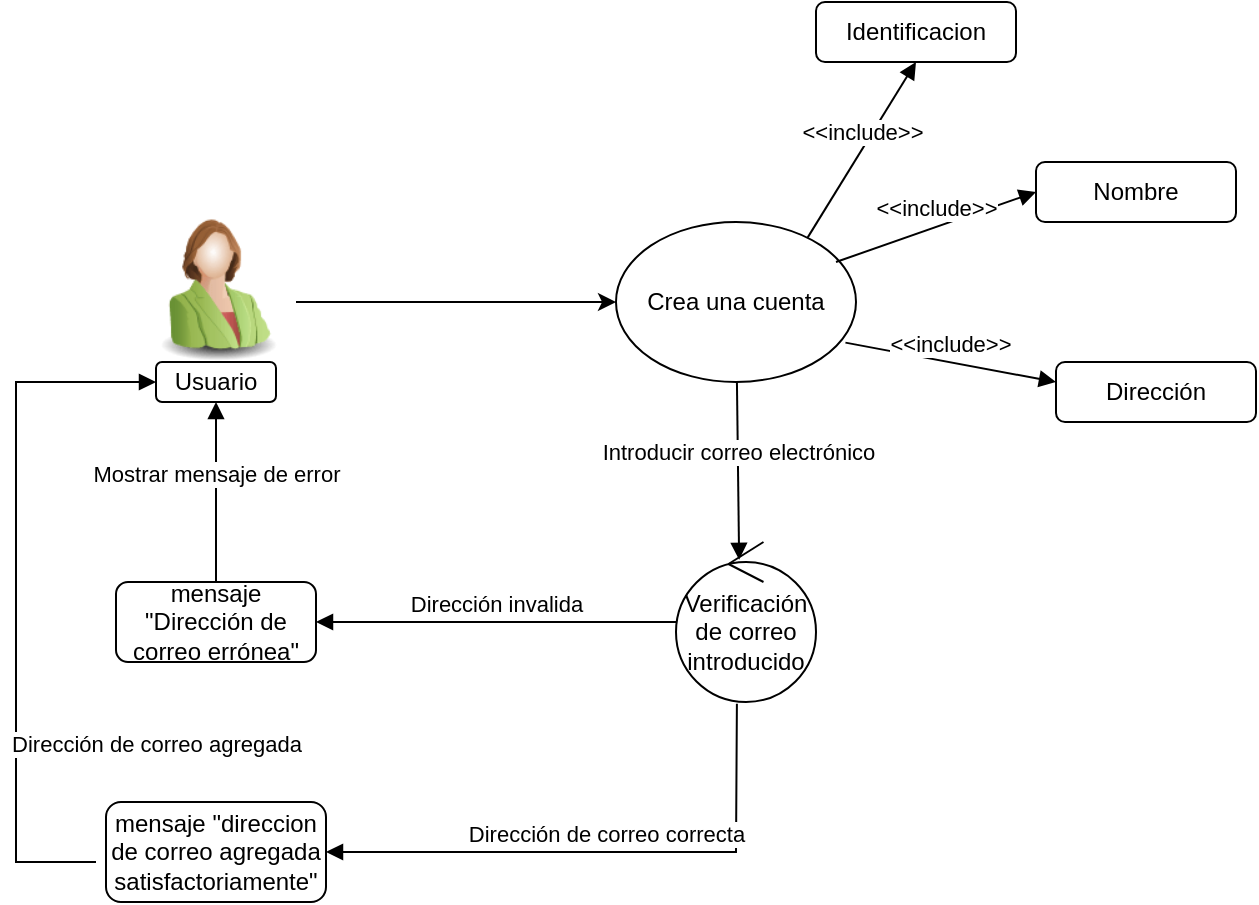<mxfile version="25.0.3">
  <diagram name="Página-1" id="kcKndP4V5sOIiSxYLitJ">
    <mxGraphModel dx="819" dy="446" grid="1" gridSize="10" guides="1" tooltips="1" connect="1" arrows="1" fold="1" page="1" pageScale="1" pageWidth="827" pageHeight="1169" math="0" shadow="0">
      <root>
        <mxCell id="0" />
        <mxCell id="1" parent="0" />
        <mxCell id="CUEC2AathYNSMgdP-rtz-1" value="" style="image;html=1;image=img/lib/clip_art/people/Suit_Woman_Green_128x128.png" vertex="1" parent="1">
          <mxGeometry x="100" y="350" width="80" height="80" as="geometry" />
        </mxCell>
        <mxCell id="CUEC2AathYNSMgdP-rtz-2" value="Usuario" style="rounded=1;whiteSpace=wrap;html=1;" vertex="1" parent="1">
          <mxGeometry x="110" y="430" width="60" height="20" as="geometry" />
        </mxCell>
        <mxCell id="CUEC2AathYNSMgdP-rtz-5" value="Crea una cuenta" style="ellipse;whiteSpace=wrap;html=1;" vertex="1" parent="1">
          <mxGeometry x="340" y="360" width="120" height="80" as="geometry" />
        </mxCell>
        <mxCell id="CUEC2AathYNSMgdP-rtz-6" value="" style="endArrow=classic;html=1;rounded=0;entryX=0;entryY=0.5;entryDx=0;entryDy=0;" edge="1" parent="1" target="CUEC2AathYNSMgdP-rtz-5">
          <mxGeometry width="50" height="50" relative="1" as="geometry">
            <mxPoint x="180" y="400" as="sourcePoint" />
            <mxPoint x="230" y="350" as="targetPoint" />
          </mxGeometry>
        </mxCell>
        <mxCell id="CUEC2AathYNSMgdP-rtz-7" value="&amp;lt;&amp;lt;include&amp;gt;&amp;gt;" style="html=1;verticalAlign=bottom;endArrow=block;curved=0;rounded=0;exitX=0.799;exitY=0.096;exitDx=0;exitDy=0;exitPerimeter=0;" edge="1" parent="1" source="CUEC2AathYNSMgdP-rtz-5">
          <mxGeometry width="80" relative="1" as="geometry">
            <mxPoint x="450" y="370" as="sourcePoint" />
            <mxPoint x="490" y="280" as="targetPoint" />
          </mxGeometry>
        </mxCell>
        <mxCell id="CUEC2AathYNSMgdP-rtz-8" value="Identificacion" style="rounded=1;whiteSpace=wrap;html=1;" vertex="1" parent="1">
          <mxGeometry x="440" y="250" width="100" height="30" as="geometry" />
        </mxCell>
        <mxCell id="CUEC2AathYNSMgdP-rtz-9" value="Nombre" style="rounded=1;whiteSpace=wrap;html=1;" vertex="1" parent="1">
          <mxGeometry x="550" y="330" width="100" height="30" as="geometry" />
        </mxCell>
        <mxCell id="CUEC2AathYNSMgdP-rtz-10" value="&amp;lt;&amp;lt;include&amp;gt;&amp;gt;" style="html=1;verticalAlign=bottom;endArrow=block;curved=0;rounded=0;entryX=0;entryY=0.5;entryDx=0;entryDy=0;" edge="1" parent="1" target="CUEC2AathYNSMgdP-rtz-9">
          <mxGeometry width="80" relative="1" as="geometry">
            <mxPoint x="450" y="380" as="sourcePoint" />
            <mxPoint x="530" y="380" as="targetPoint" />
          </mxGeometry>
        </mxCell>
        <mxCell id="CUEC2AathYNSMgdP-rtz-11" value="&amp;lt;&amp;lt;include&amp;gt;&amp;gt;" style="html=1;verticalAlign=bottom;endArrow=block;curved=0;rounded=0;exitX=0.956;exitY=0.754;exitDx=0;exitDy=0;exitPerimeter=0;" edge="1" parent="1" source="CUEC2AathYNSMgdP-rtz-5">
          <mxGeometry width="80" relative="1" as="geometry">
            <mxPoint x="450" y="430" as="sourcePoint" />
            <mxPoint x="560" y="440" as="targetPoint" />
          </mxGeometry>
        </mxCell>
        <mxCell id="CUEC2AathYNSMgdP-rtz-12" value="Dirección" style="rounded=1;whiteSpace=wrap;html=1;" vertex="1" parent="1">
          <mxGeometry x="560" y="430" width="100" height="30" as="geometry" />
        </mxCell>
        <mxCell id="CUEC2AathYNSMgdP-rtz-13" value="Introducir correo electrónico" style="html=1;verticalAlign=bottom;endArrow=block;curved=0;rounded=0;entryX=0.451;entryY=0.111;entryDx=0;entryDy=0;entryPerimeter=0;" edge="1" parent="1" source="CUEC2AathYNSMgdP-rtz-5" target="CUEC2AathYNSMgdP-rtz-15">
          <mxGeometry width="80" relative="1" as="geometry">
            <mxPoint x="400" y="450" as="sourcePoint" />
            <mxPoint x="402.143" y="530" as="targetPoint" />
          </mxGeometry>
        </mxCell>
        <mxCell id="CUEC2AathYNSMgdP-rtz-15" value="Verificación de correo introducido" style="ellipse;shape=umlControl;whiteSpace=wrap;html=1;" vertex="1" parent="1">
          <mxGeometry x="370" y="520" width="70" height="80" as="geometry" />
        </mxCell>
        <mxCell id="CUEC2AathYNSMgdP-rtz-17" value="Dirección invalida" style="html=1;verticalAlign=bottom;endArrow=block;curved=0;rounded=0;exitX=0;exitY=0.5;exitDx=0;exitDy=0;exitPerimeter=0;" edge="1" parent="1" source="CUEC2AathYNSMgdP-rtz-15" target="CUEC2AathYNSMgdP-rtz-18">
          <mxGeometry width="80" relative="1" as="geometry">
            <mxPoint x="370" y="630" as="sourcePoint" />
            <mxPoint x="280" y="560" as="targetPoint" />
          </mxGeometry>
        </mxCell>
        <mxCell id="CUEC2AathYNSMgdP-rtz-18" value="mensaje &quot;Dirección de correo errónea&quot;" style="rounded=1;whiteSpace=wrap;html=1;" vertex="1" parent="1">
          <mxGeometry x="90" y="540" width="100" height="40" as="geometry" />
        </mxCell>
        <mxCell id="CUEC2AathYNSMgdP-rtz-20" value="Mostrar mensaje de error" style="html=1;verticalAlign=bottom;endArrow=block;curved=0;rounded=0;exitX=0.5;exitY=0;exitDx=0;exitDy=0;entryX=0.5;entryY=1;entryDx=0;entryDy=0;" edge="1" parent="1" source="CUEC2AathYNSMgdP-rtz-18" target="CUEC2AathYNSMgdP-rtz-2">
          <mxGeometry width="80" relative="1" as="geometry">
            <mxPoint x="400" y="680" as="sourcePoint" />
            <mxPoint x="190" y="570" as="targetPoint" />
            <Array as="points">
              <mxPoint x="140" y="480" />
            </Array>
          </mxGeometry>
        </mxCell>
        <mxCell id="CUEC2AathYNSMgdP-rtz-21" value="Dirección de correo correcta" style="html=1;verticalAlign=bottom;endArrow=block;curved=0;rounded=0;exitX=0.435;exitY=1.011;exitDx=0;exitDy=0;exitPerimeter=0;entryX=1;entryY=0.5;entryDx=0;entryDy=0;" edge="1" parent="1" source="CUEC2AathYNSMgdP-rtz-15" target="CUEC2AathYNSMgdP-rtz-22">
          <mxGeometry x="0.0" width="80" relative="1" as="geometry">
            <mxPoint x="400" y="610" as="sourcePoint" />
            <mxPoint x="400" y="690" as="targetPoint" />
            <Array as="points">
              <mxPoint x="400" y="675" />
            </Array>
            <mxPoint as="offset" />
          </mxGeometry>
        </mxCell>
        <mxCell id="CUEC2AathYNSMgdP-rtz-22" value="mensaje &quot;direccion de correo agregada satisfactoriamente&quot;" style="rounded=1;whiteSpace=wrap;html=1;" vertex="1" parent="1">
          <mxGeometry x="85" y="650" width="110" height="50" as="geometry" />
        </mxCell>
        <mxCell id="CUEC2AathYNSMgdP-rtz-23" value="Dirección de correo agregada" style="html=1;verticalAlign=bottom;endArrow=block;curved=0;rounded=0;" edge="1" parent="1">
          <mxGeometry x="-1" y="-58" width="80" relative="1" as="geometry">
            <mxPoint x="80" y="680" as="sourcePoint" />
            <mxPoint x="110" y="440" as="targetPoint" />
            <Array as="points">
              <mxPoint x="40" y="680" />
              <mxPoint x="40" y="440" />
            </Array>
            <mxPoint x="30" y="8" as="offset" />
          </mxGeometry>
        </mxCell>
      </root>
    </mxGraphModel>
  </diagram>
</mxfile>
